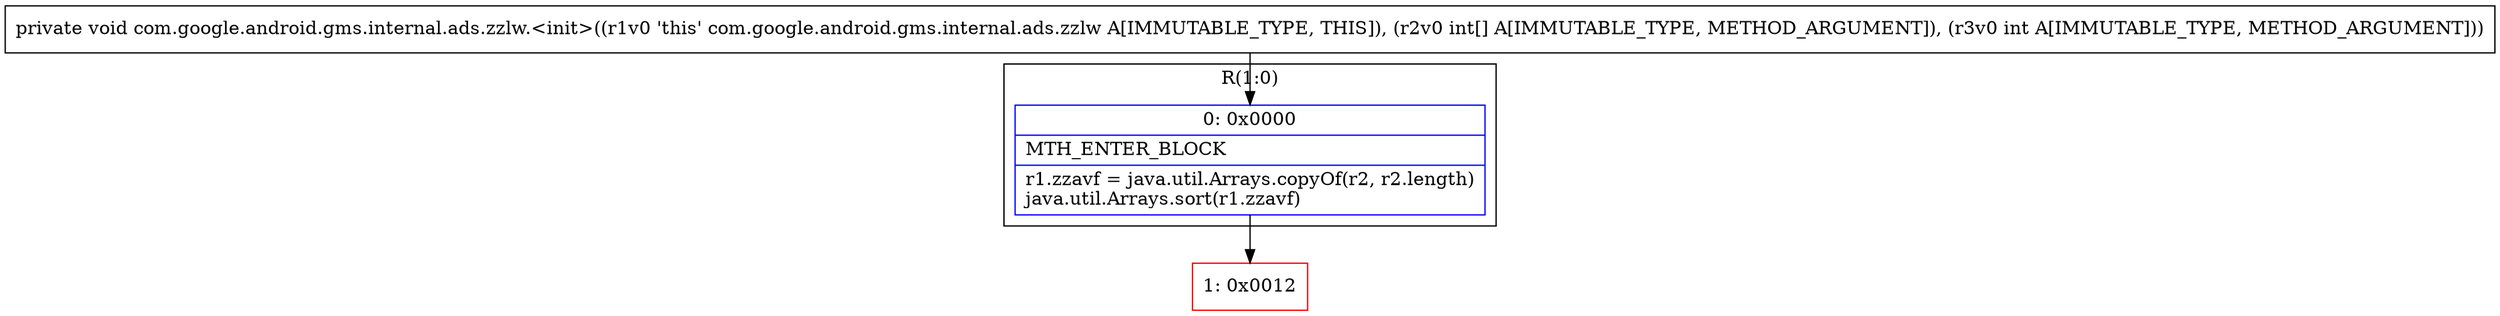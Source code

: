 digraph "CFG forcom.google.android.gms.internal.ads.zzlw.\<init\>([II)V" {
subgraph cluster_Region_1709935108 {
label = "R(1:0)";
node [shape=record,color=blue];
Node_0 [shape=record,label="{0\:\ 0x0000|MTH_ENTER_BLOCK\l|r1.zzavf = java.util.Arrays.copyOf(r2, r2.length)\ljava.util.Arrays.sort(r1.zzavf)\l}"];
}
Node_1 [shape=record,color=red,label="{1\:\ 0x0012}"];
MethodNode[shape=record,label="{private void com.google.android.gms.internal.ads.zzlw.\<init\>((r1v0 'this' com.google.android.gms.internal.ads.zzlw A[IMMUTABLE_TYPE, THIS]), (r2v0 int[] A[IMMUTABLE_TYPE, METHOD_ARGUMENT]), (r3v0 int A[IMMUTABLE_TYPE, METHOD_ARGUMENT])) }"];
MethodNode -> Node_0;
Node_0 -> Node_1;
}

